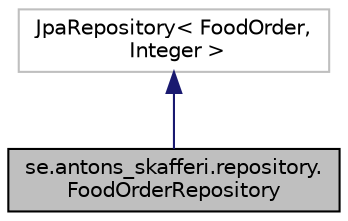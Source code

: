 digraph "se.antons_skafferi.repository.FoodOrderRepository"
{
 // LATEX_PDF_SIZE
  edge [fontname="Helvetica",fontsize="10",labelfontname="Helvetica",labelfontsize="10"];
  node [fontname="Helvetica",fontsize="10",shape=record];
  Node1 [label="se.antons_skafferi.repository.\lFoodOrderRepository",height=0.2,width=0.4,color="black", fillcolor="grey75", style="filled", fontcolor="black",tooltip=" "];
  Node2 -> Node1 [dir="back",color="midnightblue",fontsize="10",style="solid",fontname="Helvetica"];
  Node2 [label="JpaRepository\< FoodOrder,\l Integer \>",height=0.2,width=0.4,color="grey75", fillcolor="white", style="filled",tooltip=" "];
}
